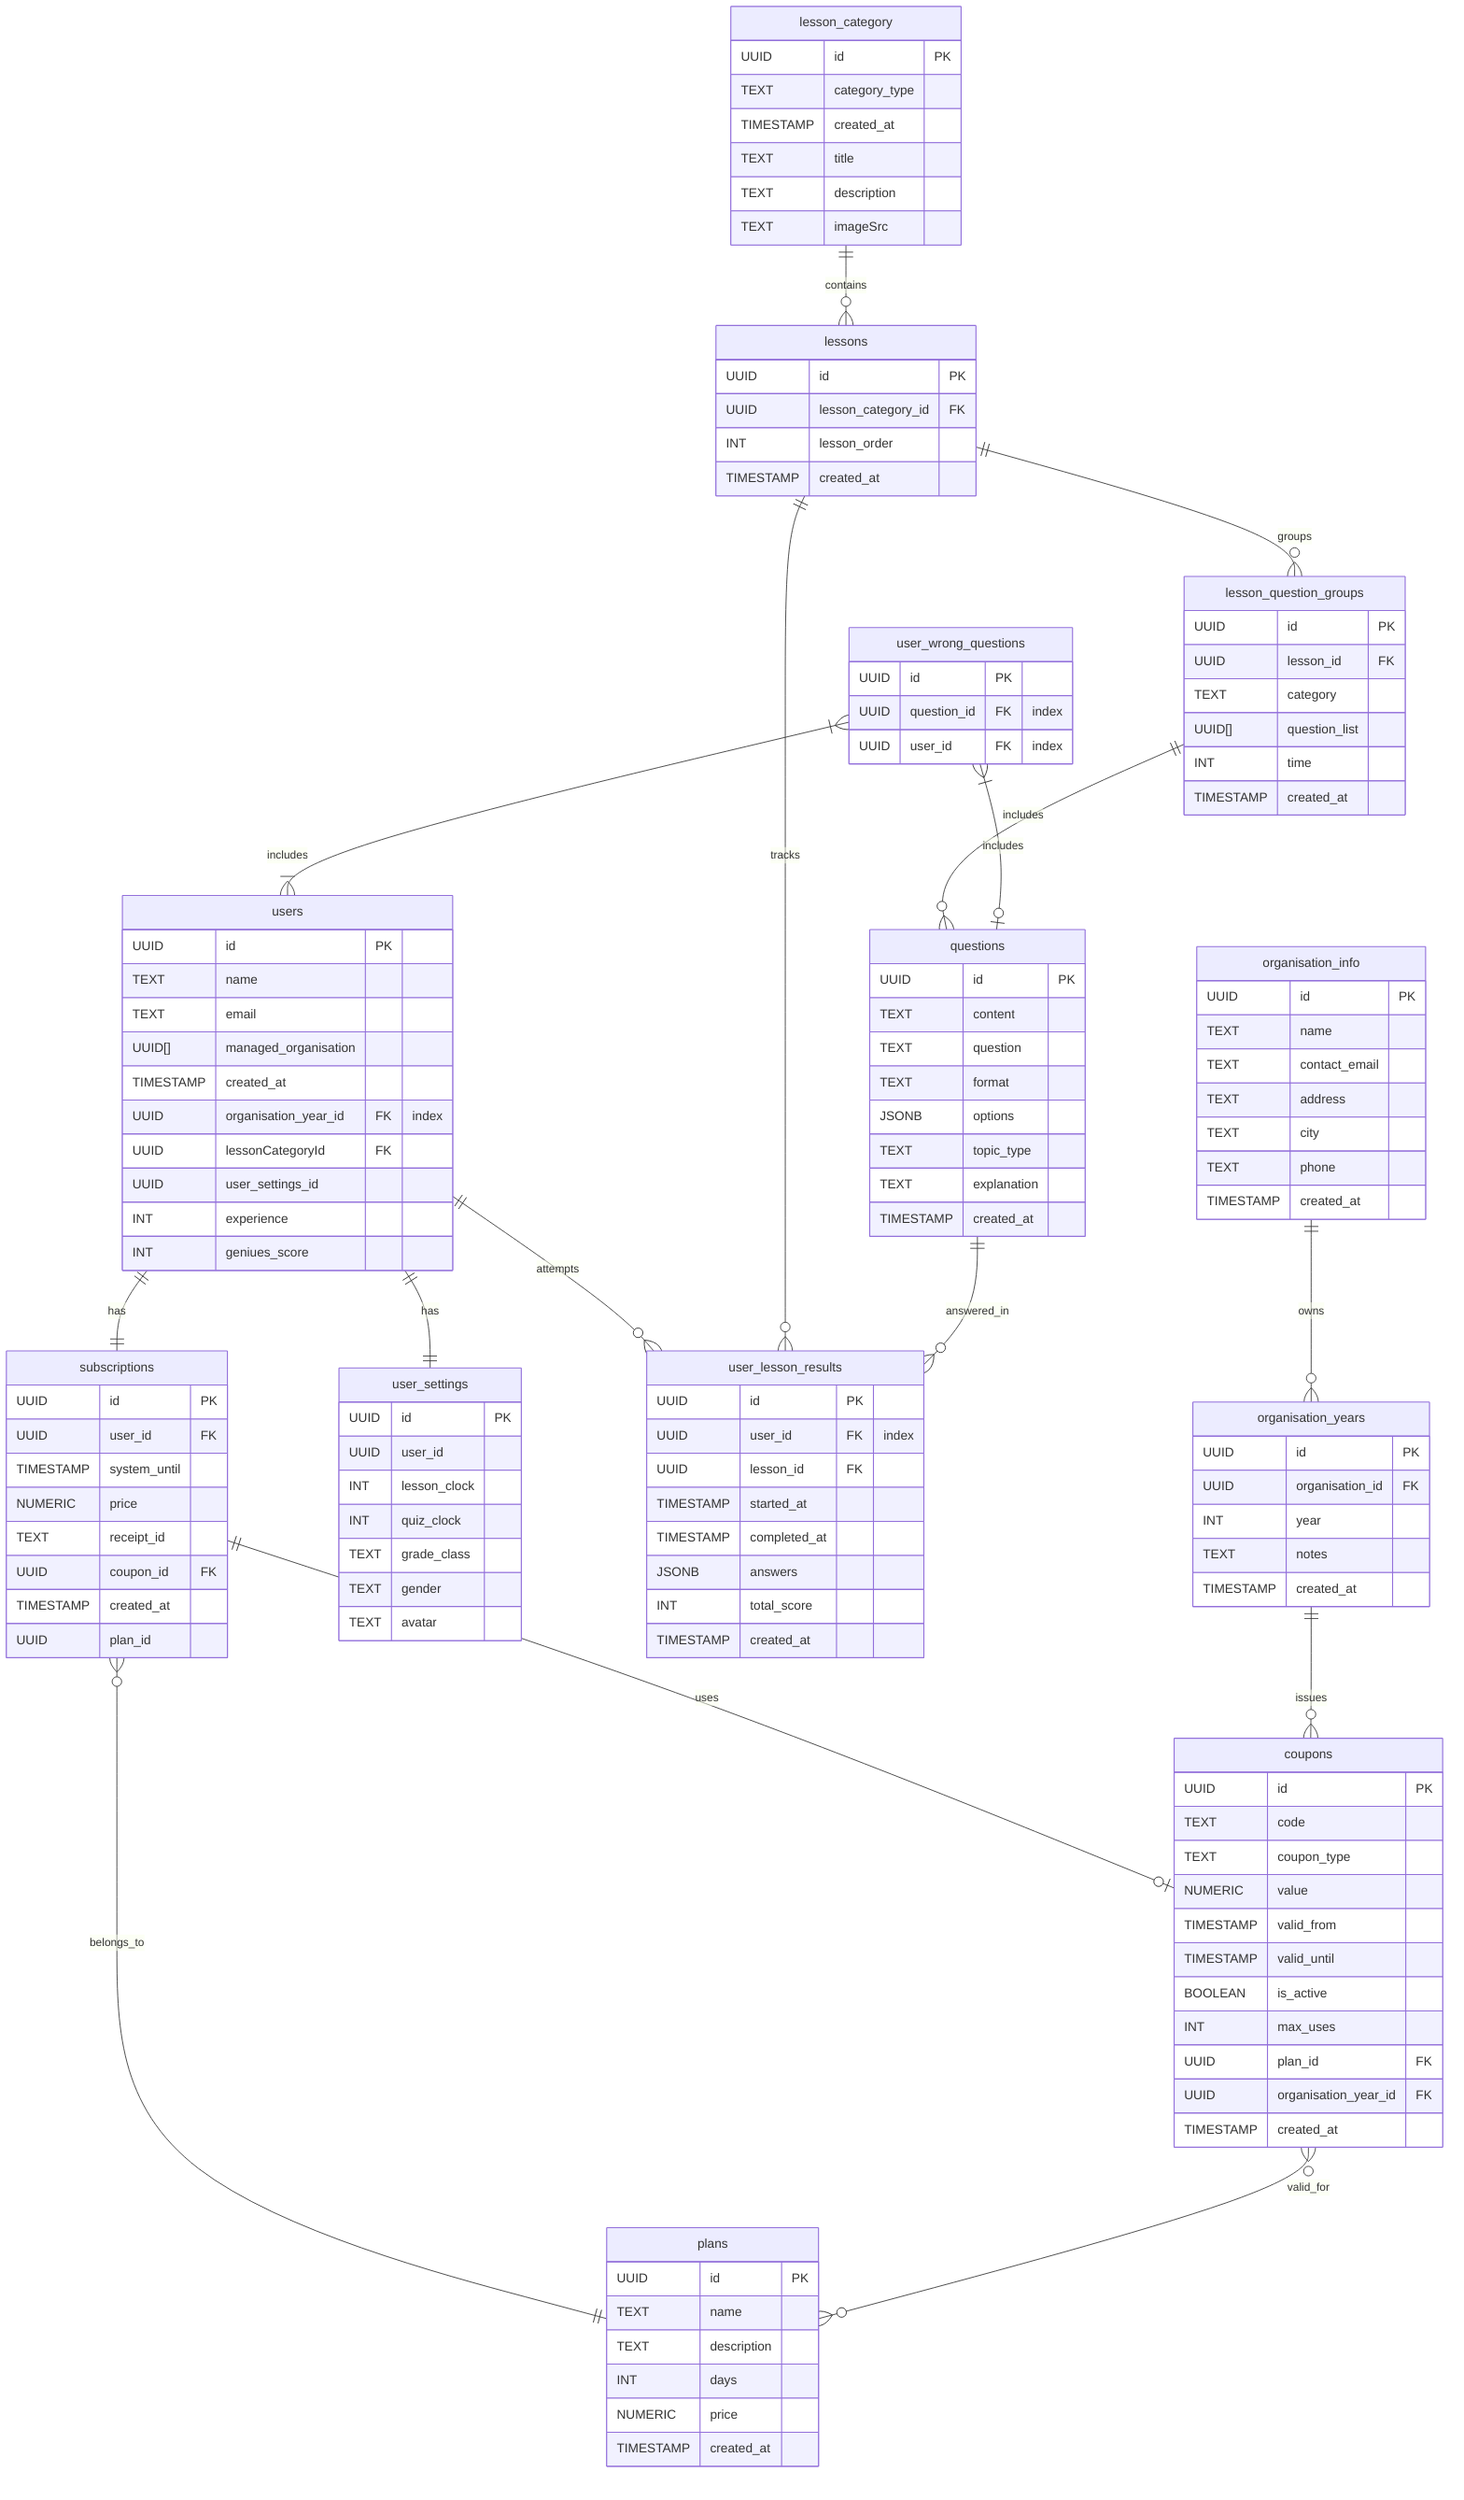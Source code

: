erDiagram

users ||--|| subscriptions : has
users ||--|| user_settings : has
users ||--o{ user_lesson_results : attempts
subscriptions ||--o| coupons : uses
subscriptions }o--|| plans : belongs_to
coupons }o--o{ plans : valid_for
lesson_category ||--o{ lessons : contains
lessons ||--o{ user_lesson_results : tracks
lessons ||--o{ lesson_question_groups : groups
lesson_question_groups ||--o{ questions : includes
questions ||--o{ user_lesson_results : answered_in
organisation_info ||--o{ organisation_years : owns
organisation_years ||--o{ coupons : issues
user_wrong_questions |{--o| questions : includes
user_wrong_questions |{--}| users : includes
users {
  UUID id PK
  TEXT name
  TEXT email
  UUID[] managed_organisation
  TIMESTAMP created_at
  UUID organisation_year_id FK "index"
  UUID lessonCategoryId FK 
  UUID user_settings_id 
  INT experience
  INT geniues_score
}

user_settings {
  UUID id PK
  UUID user_id
  INT lesson_clock
  INT quiz_clock
  TEXT grade_class
  TEXT gender
  TEXT avatar 
}

subscriptions {
  UUID id PK
  UUID user_id FK
  TIMESTAMP system_until
  NUMERIC price
  TEXT receipt_id
  UUID coupon_id FK
  TIMESTAMP created_at
  UUID plan_id
}

coupons {
  UUID id PK
  TEXT code
  TEXT coupon_type
  NUMERIC value
  TIMESTAMP valid_from
  TIMESTAMP valid_until
  BOOLEAN is_active
  INT max_uses
  UUID plan_id FK
  UUID organisation_year_id FK 
  TIMESTAMP created_at
}

plans {
  UUID id PK
  TEXT name
  TEXT description
  INT days
  NUMERIC price
  TIMESTAMP created_at
}

lesson_category  {
  UUID id PK
  TEXT category_type
  TIMESTAMP created_at
  TEXT title
  TEXT description
  TEXT imageSrc
}

lessons {
  UUID id PK
  UUID lesson_category_id FK
  INT lesson_order
  TIMESTAMP created_at
}

lesson_question_groups {
  UUID id PK
  UUID lesson_id FK
  TEXT category
  UUID[] question_list
  INT time
  TIMESTAMP created_at
}

questions {
  UUID id PK
  TEXT content
  TEXT question
  TEXT format
  JSONB options
  TEXT topic_type
  TEXT explanation
  TIMESTAMP created_at
}

user_lesson_results {
  UUID id PK
  UUID user_id FK "index"
  UUID lesson_id FK
  TIMESTAMP started_at
  TIMESTAMP completed_at
  JSONB answers
  INT total_score
  TIMESTAMP created_at
}

organisation_info {
  UUID id PK
  TEXT name
  TEXT contact_email
  TEXT address
  TEXT city
  TEXT phone
  TIMESTAMP created_at
}

organisation_years {
  UUID id PK
  UUID organisation_id FK
  INT year
  TEXT notes
  TIMESTAMP created_at
}

user_wrong_questions{
  UUID id PK
  UUID question_id FK "index"
  UUID user_id FK "index"

}